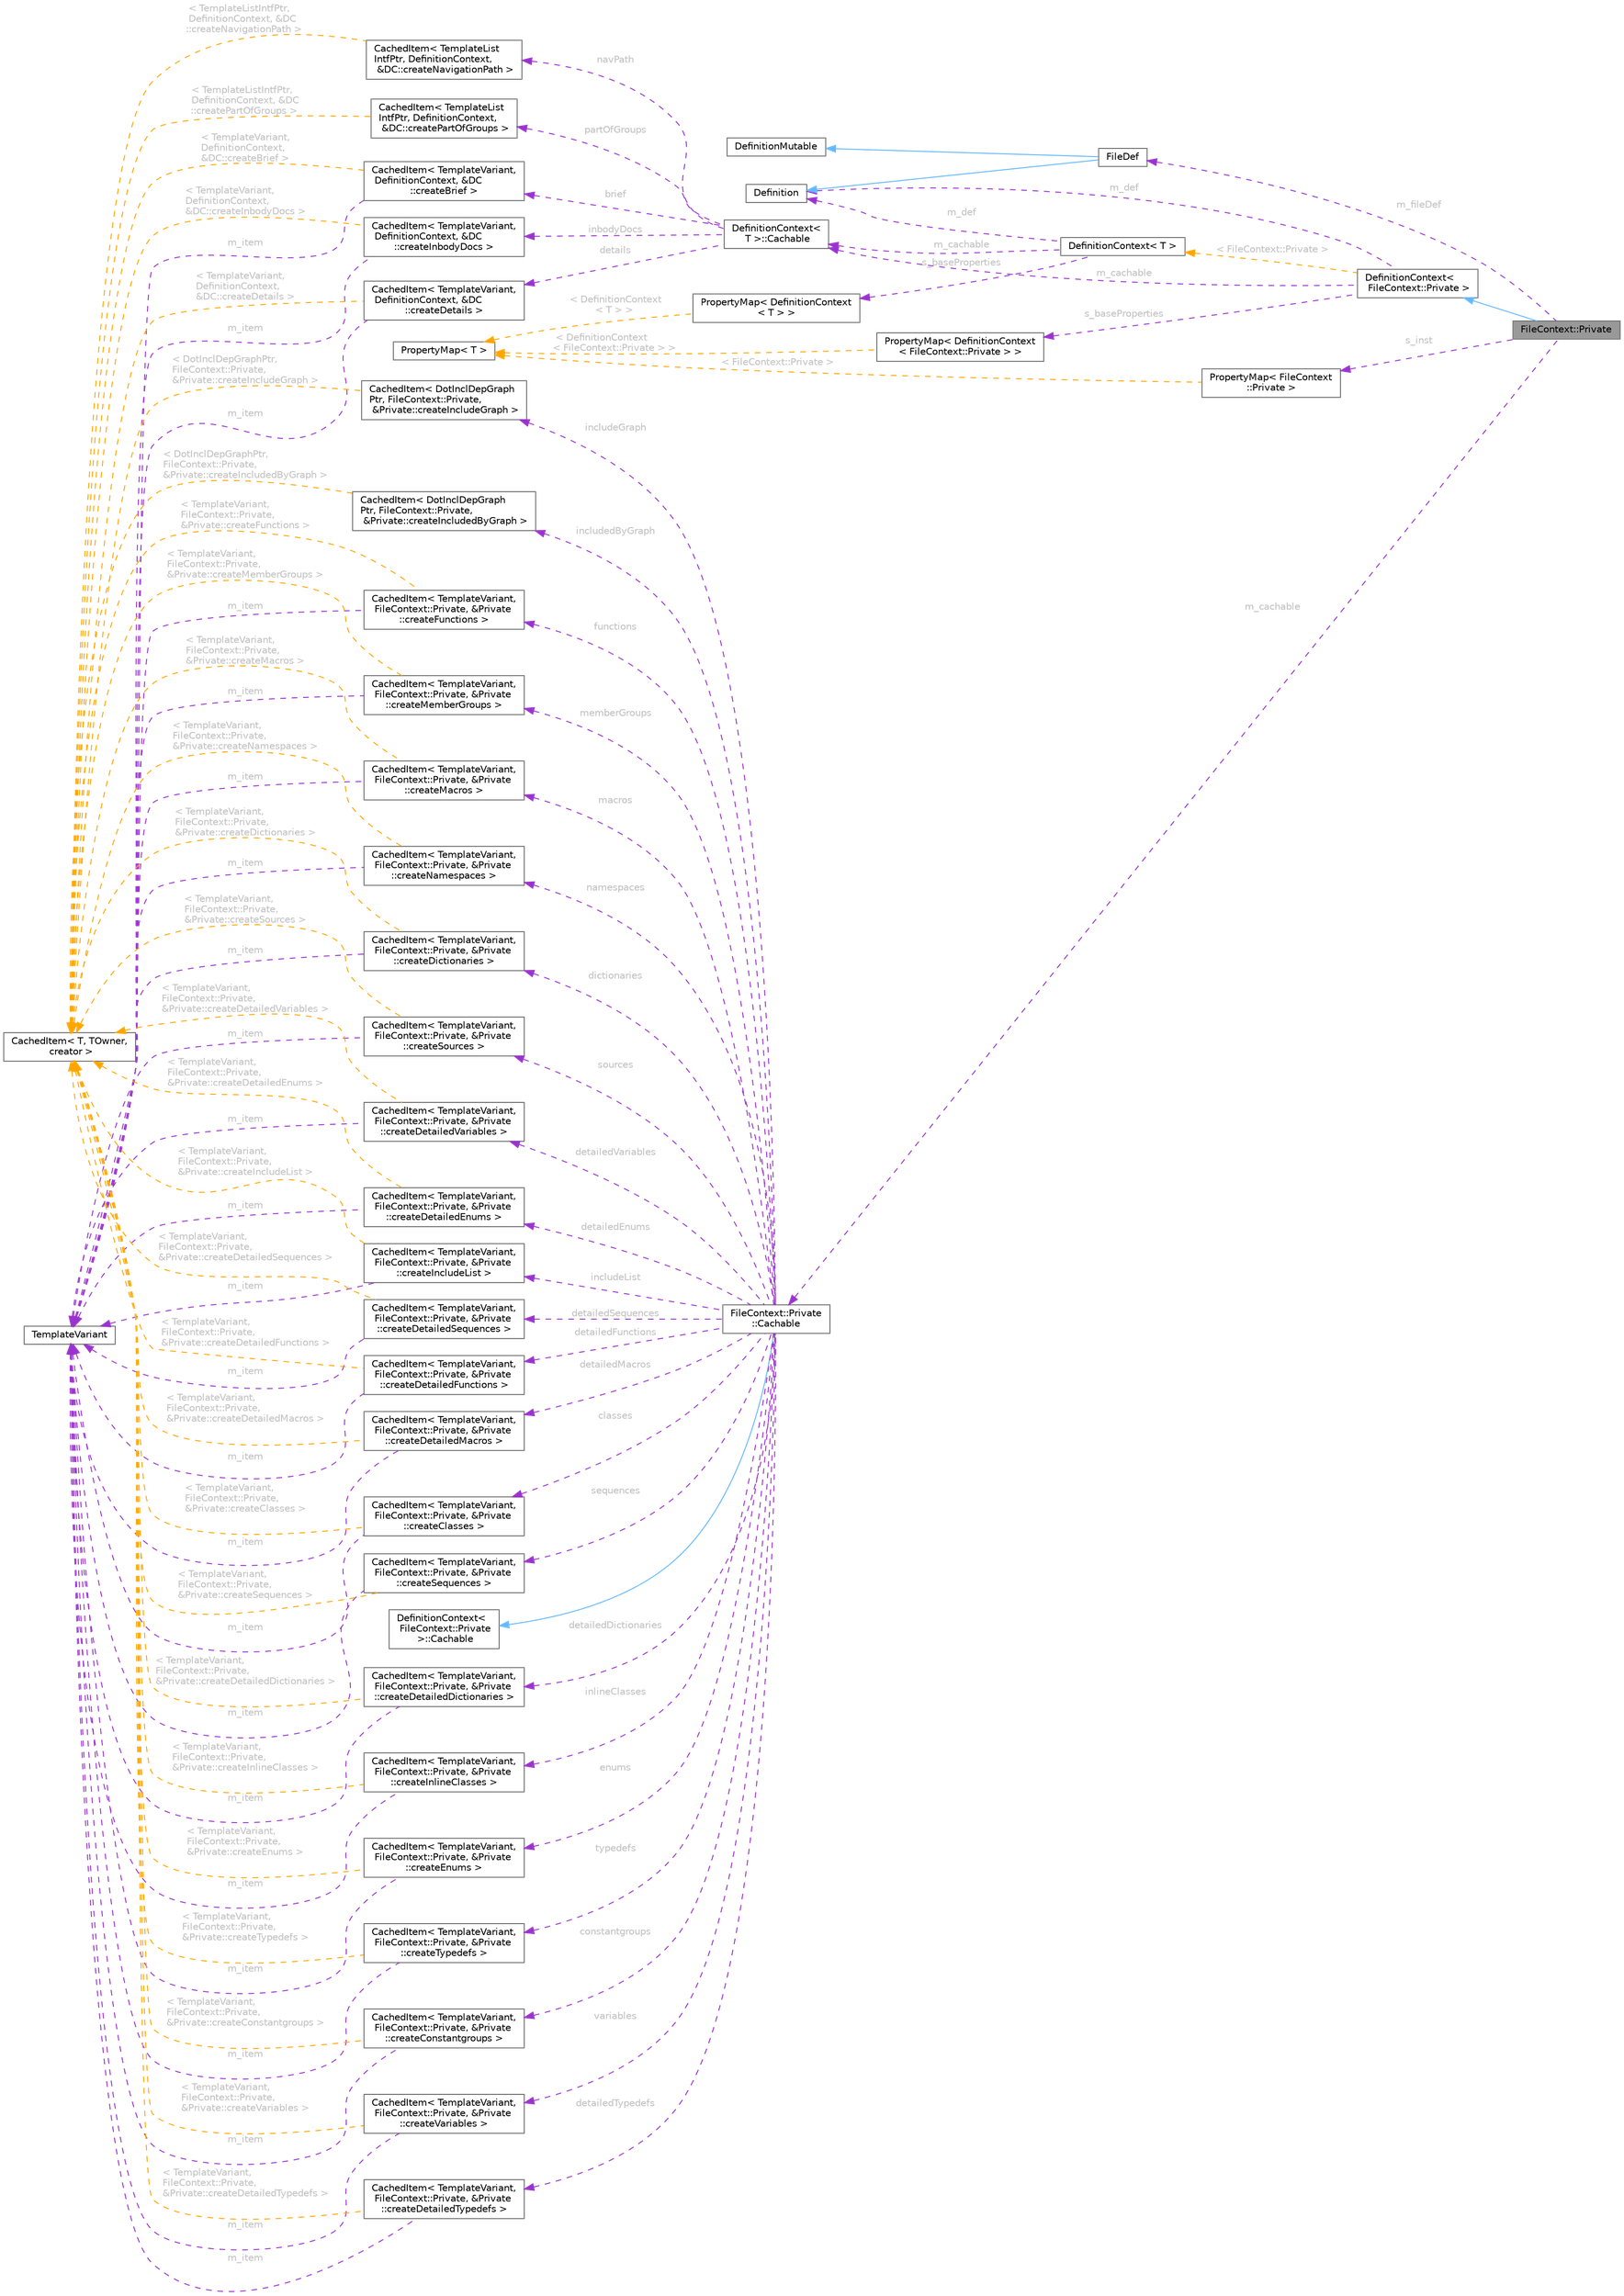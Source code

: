 digraph "FileContext::Private"
{
 // INTERACTIVE_SVG=YES
 // LATEX_PDF_SIZE
  bgcolor="transparent";
  edge [fontname=Helvetica,fontsize=10,labelfontname=Helvetica,labelfontsize=10];
  node [fontname=Helvetica,fontsize=10,shape=box,height=0.2,width=0.4];
  rankdir="LR";
  Node1 [id="Node000001",label="FileContext::Private",height=0.2,width=0.4,color="gray40", fillcolor="grey60", style="filled", fontcolor="black",tooltip=" "];
  Node2 -> Node1 [id="edge1_Node000001_Node000002",dir="back",color="steelblue1",style="solid",tooltip=" "];
  Node2 [id="Node000002",label="DefinitionContext\<\l FileContext::Private \>",height=0.2,width=0.4,color="gray40", fillcolor="white", style="filled",URL="$d6/d49/class_definition_context.html",tooltip=" "];
  Node3 -> Node2 [id="edge2_Node000002_Node000003",dir="back",color="darkorchid3",style="dashed",tooltip=" ",label=" m_cachable",fontcolor="grey" ];
  Node3 [id="Node000003",label="DefinitionContext\<\l T \>::Cachable",height=0.2,width=0.4,color="gray40", fillcolor="white", style="filled",URL="$d9/d7b/struct_definition_context_1_1_cachable.html",tooltip=" "];
  Node4 -> Node3 [id="edge3_Node000003_Node000004",dir="back",color="darkorchid3",style="dashed",tooltip=" ",label=" details",fontcolor="grey" ];
  Node4 [id="Node000004",label="CachedItem\< TemplateVariant,\l DefinitionContext, &DC\l::createDetails \>",height=0.2,width=0.4,color="gray40", fillcolor="white", style="filled",URL="$d7/dc1/class_cached_item.html",tooltip=" "];
  Node5 -> Node4 [id="edge4_Node000004_Node000005",dir="back",color="darkorchid3",style="dashed",tooltip=" ",label=" m_item",fontcolor="grey" ];
  Node5 [id="Node000005",label="TemplateVariant",height=0.2,width=0.4,color="gray40", fillcolor="white", style="filled",URL="$d1/dba/class_template_variant.html",tooltip="Variant type which can hold one value of a fixed set of types."];
  Node6 -> Node4 [id="edge5_Node000004_Node000006",dir="back",color="orange",style="dashed",tooltip=" ",label=" \< TemplateVariant,\l DefinitionContext,\l &DC::createDetails \>",fontcolor="grey" ];
  Node6 [id="Node000006",label="CachedItem\< T, TOwner,\l creator \>",height=0.2,width=0.4,color="gray40", fillcolor="white", style="filled",URL="$d7/dc1/class_cached_item.html",tooltip="Wrapper for data that needs to be cached."];
  Node7 -> Node3 [id="edge6_Node000003_Node000007",dir="back",color="darkorchid3",style="dashed",tooltip=" ",label=" brief",fontcolor="grey" ];
  Node7 [id="Node000007",label="CachedItem\< TemplateVariant,\l DefinitionContext, &DC\l::createBrief \>",height=0.2,width=0.4,color="gray40", fillcolor="white", style="filled",URL="$d7/dc1/class_cached_item.html",tooltip=" "];
  Node5 -> Node7 [id="edge7_Node000007_Node000005",dir="back",color="darkorchid3",style="dashed",tooltip=" ",label=" m_item",fontcolor="grey" ];
  Node6 -> Node7 [id="edge8_Node000007_Node000006",dir="back",color="orange",style="dashed",tooltip=" ",label=" \< TemplateVariant,\l DefinitionContext,\l &DC::createBrief \>",fontcolor="grey" ];
  Node8 -> Node3 [id="edge9_Node000003_Node000008",dir="back",color="darkorchid3",style="dashed",tooltip=" ",label=" inbodyDocs",fontcolor="grey" ];
  Node8 [id="Node000008",label="CachedItem\< TemplateVariant,\l DefinitionContext, &DC\l::createInbodyDocs \>",height=0.2,width=0.4,color="gray40", fillcolor="white", style="filled",URL="$d7/dc1/class_cached_item.html",tooltip=" "];
  Node5 -> Node8 [id="edge10_Node000008_Node000005",dir="back",color="darkorchid3",style="dashed",tooltip=" ",label=" m_item",fontcolor="grey" ];
  Node6 -> Node8 [id="edge11_Node000008_Node000006",dir="back",color="orange",style="dashed",tooltip=" ",label=" \< TemplateVariant,\l DefinitionContext,\l &DC::createInbodyDocs \>",fontcolor="grey" ];
  Node9 -> Node3 [id="edge12_Node000003_Node000009",dir="back",color="darkorchid3",style="dashed",tooltip=" ",label=" navPath",fontcolor="grey" ];
  Node9 [id="Node000009",label="CachedItem\< TemplateList\lIntfPtr, DefinitionContext,\l &DC::createNavigationPath \>",height=0.2,width=0.4,color="gray40", fillcolor="white", style="filled",URL="$d7/dc1/class_cached_item.html",tooltip=" "];
  Node6 -> Node9 [id="edge13_Node000009_Node000006",dir="back",color="orange",style="dashed",tooltip=" ",label=" \< TemplateListIntfPtr,\l DefinitionContext, &DC\l::createNavigationPath \>",fontcolor="grey" ];
  Node10 -> Node3 [id="edge14_Node000003_Node000010",dir="back",color="darkorchid3",style="dashed",tooltip=" ",label=" partOfGroups",fontcolor="grey" ];
  Node10 [id="Node000010",label="CachedItem\< TemplateList\lIntfPtr, DefinitionContext,\l &DC::createPartOfGroups \>",height=0.2,width=0.4,color="gray40", fillcolor="white", style="filled",URL="$d7/dc1/class_cached_item.html",tooltip=" "];
  Node6 -> Node10 [id="edge15_Node000010_Node000006",dir="back",color="orange",style="dashed",tooltip=" ",label=" \< TemplateListIntfPtr,\l DefinitionContext, &DC\l::createPartOfGroups \>",fontcolor="grey" ];
  Node11 -> Node2 [id="edge16_Node000002_Node000011",dir="back",color="darkorchid3",style="dashed",tooltip=" ",label=" m_def",fontcolor="grey" ];
  Node11 [id="Node000011",label="Definition",height=0.2,width=0.4,color="gray40", fillcolor="white", style="filled",URL="$d5/dcc/class_definition.html",tooltip="The common base class of all entity definitions found in the sources."];
  Node12 -> Node2 [id="edge17_Node000002_Node000012",dir="back",color="darkorchid3",style="dashed",tooltip=" ",label=" s_baseProperties",fontcolor="grey" ];
  Node12 [id="Node000012",label="PropertyMap\< DefinitionContext\l\< FileContext::Private \> \>",height=0.2,width=0.4,color="gray40", fillcolor="white", style="filled",URL="$d5/dbf/class_property_map.html",tooltip=" "];
  Node13 -> Node12 [id="edge18_Node000012_Node000013",dir="back",color="orange",style="dashed",tooltip=" ",label=" \< DefinitionContext\l\< FileContext::Private \> \>",fontcolor="grey" ];
  Node13 [id="Node000013",label="PropertyMap\< T \>",height=0.2,width=0.4,color="gray40", fillcolor="white", style="filled",URL="$d5/dbf/class_property_map.html",tooltip="Class representing a mapping of properties and the corresponding getter function."];
  Node14 -> Node2 [id="edge19_Node000002_Node000014",dir="back",color="orange",style="dashed",tooltip=" ",label=" \< FileContext::Private \>",fontcolor="grey" ];
  Node14 [id="Node000014",label="DefinitionContext\< T \>",height=0.2,width=0.4,color="gray40", fillcolor="white", style="filled",URL="$d6/d49/class_definition_context.html",tooltip=" "];
  Node3 -> Node14 [id="edge20_Node000014_Node000003",dir="back",color="darkorchid3",style="dashed",tooltip=" ",label=" m_cachable",fontcolor="grey" ];
  Node11 -> Node14 [id="edge21_Node000014_Node000011",dir="back",color="darkorchid3",style="dashed",tooltip=" ",label=" m_def",fontcolor="grey" ];
  Node15 -> Node14 [id="edge22_Node000014_Node000015",dir="back",color="darkorchid3",style="dashed",tooltip=" ",label=" s_baseProperties",fontcolor="grey" ];
  Node15 [id="Node000015",label="PropertyMap\< DefinitionContext\l\< T \> \>",height=0.2,width=0.4,color="gray40", fillcolor="white", style="filled",URL="$d5/dbf/class_property_map.html",tooltip=" "];
  Node13 -> Node15 [id="edge23_Node000015_Node000013",dir="back",color="orange",style="dashed",tooltip=" ",label=" \< DefinitionContext\l\< T \> \>",fontcolor="grey" ];
  Node16 -> Node1 [id="edge24_Node000001_Node000016",dir="back",color="darkorchid3",style="dashed",tooltip=" ",label=" m_fileDef",fontcolor="grey" ];
  Node16 [id="Node000016",label="FileDef",height=0.2,width=0.4,color="gray40", fillcolor="white", style="filled",URL="$de/db0/class_file_def.html",tooltip="A model of a file symbol."];
  Node17 -> Node16 [id="edge25_Node000016_Node000017",dir="back",color="steelblue1",style="solid",tooltip=" "];
  Node17 [id="Node000017",label="DefinitionMutable",height=0.2,width=0.4,color="gray40", fillcolor="white", style="filled",URL="$d0/d46/class_definition_mutable.html",tooltip=" "];
  Node11 -> Node16 [id="edge26_Node000016_Node000011",dir="back",color="steelblue1",style="solid",tooltip=" "];
  Node18 -> Node1 [id="edge27_Node000001_Node000018",dir="back",color="darkorchid3",style="dashed",tooltip=" ",label=" m_cachable",fontcolor="grey" ];
  Node18 [id="Node000018",label="FileContext::Private\l::Cachable",height=0.2,width=0.4,color="gray40", fillcolor="white", style="filled",URL="$d1/d8e/struct_file_context_1_1_private_1_1_cachable.html",tooltip=" "];
  Node19 -> Node18 [id="edge28_Node000018_Node000019",dir="back",color="steelblue1",style="solid",tooltip=" "];
  Node19 [id="Node000019",label="DefinitionContext\<\l FileContext::Private\l \>::Cachable",height=0.2,width=0.4,color="gray40", fillcolor="white", style="filled",tooltip=" "];
  Node20 -> Node18 [id="edge29_Node000018_Node000020",dir="back",color="darkorchid3",style="dashed",tooltip=" ",label=" includeList",fontcolor="grey" ];
  Node20 [id="Node000020",label="CachedItem\< TemplateVariant,\l FileContext::Private, &Private\l::createIncludeList \>",height=0.2,width=0.4,color="gray40", fillcolor="white", style="filled",URL="$d7/dc1/class_cached_item.html",tooltip=" "];
  Node5 -> Node20 [id="edge30_Node000020_Node000005",dir="back",color="darkorchid3",style="dashed",tooltip=" ",label=" m_item",fontcolor="grey" ];
  Node6 -> Node20 [id="edge31_Node000020_Node000006",dir="back",color="orange",style="dashed",tooltip=" ",label=" \< TemplateVariant,\l FileContext::Private,\l &Private::createIncludeList \>",fontcolor="grey" ];
  Node21 -> Node18 [id="edge32_Node000018_Node000021",dir="back",color="darkorchid3",style="dashed",tooltip=" ",label=" includeGraph",fontcolor="grey" ];
  Node21 [id="Node000021",label="CachedItem\< DotInclDepGraph\lPtr, FileContext::Private,\l &Private::createIncludeGraph \>",height=0.2,width=0.4,color="gray40", fillcolor="white", style="filled",URL="$d7/dc1/class_cached_item.html",tooltip=" "];
  Node6 -> Node21 [id="edge33_Node000021_Node000006",dir="back",color="orange",style="dashed",tooltip=" ",label=" \< DotInclDepGraphPtr,\l FileContext::Private,\l &Private::createIncludeGraph \>",fontcolor="grey" ];
  Node22 -> Node18 [id="edge34_Node000018_Node000022",dir="back",color="darkorchid3",style="dashed",tooltip=" ",label=" includedByGraph",fontcolor="grey" ];
  Node22 [id="Node000022",label="CachedItem\< DotInclDepGraph\lPtr, FileContext::Private,\l &Private::createIncludedByGraph \>",height=0.2,width=0.4,color="gray40", fillcolor="white", style="filled",URL="$d7/dc1/class_cached_item.html",tooltip=" "];
  Node6 -> Node22 [id="edge35_Node000022_Node000006",dir="back",color="orange",style="dashed",tooltip=" ",label=" \< DotInclDepGraphPtr,\l FileContext::Private,\l &Private::createIncludedByGraph \>",fontcolor="grey" ];
  Node23 -> Node18 [id="edge36_Node000018_Node000023",dir="back",color="darkorchid3",style="dashed",tooltip=" ",label=" sources",fontcolor="grey" ];
  Node23 [id="Node000023",label="CachedItem\< TemplateVariant,\l FileContext::Private, &Private\l::createSources \>",height=0.2,width=0.4,color="gray40", fillcolor="white", style="filled",URL="$d7/dc1/class_cached_item.html",tooltip=" "];
  Node5 -> Node23 [id="edge37_Node000023_Node000005",dir="back",color="darkorchid3",style="dashed",tooltip=" ",label=" m_item",fontcolor="grey" ];
  Node6 -> Node23 [id="edge38_Node000023_Node000006",dir="back",color="orange",style="dashed",tooltip=" ",label=" \< TemplateVariant,\l FileContext::Private,\l &Private::createSources \>",fontcolor="grey" ];
  Node24 -> Node18 [id="edge39_Node000018_Node000024",dir="back",color="darkorchid3",style="dashed",tooltip=" ",label=" classes",fontcolor="grey" ];
  Node24 [id="Node000024",label="CachedItem\< TemplateVariant,\l FileContext::Private, &Private\l::createClasses \>",height=0.2,width=0.4,color="gray40", fillcolor="white", style="filled",URL="$d7/dc1/class_cached_item.html",tooltip=" "];
  Node5 -> Node24 [id="edge40_Node000024_Node000005",dir="back",color="darkorchid3",style="dashed",tooltip=" ",label=" m_item",fontcolor="grey" ];
  Node6 -> Node24 [id="edge41_Node000024_Node000006",dir="back",color="orange",style="dashed",tooltip=" ",label=" \< TemplateVariant,\l FileContext::Private,\l &Private::createClasses \>",fontcolor="grey" ];
  Node25 -> Node18 [id="edge42_Node000018_Node000025",dir="back",color="darkorchid3",style="dashed",tooltip=" ",label=" namespaces",fontcolor="grey" ];
  Node25 [id="Node000025",label="CachedItem\< TemplateVariant,\l FileContext::Private, &Private\l::createNamespaces \>",height=0.2,width=0.4,color="gray40", fillcolor="white", style="filled",URL="$d7/dc1/class_cached_item.html",tooltip=" "];
  Node5 -> Node25 [id="edge43_Node000025_Node000005",dir="back",color="darkorchid3",style="dashed",tooltip=" ",label=" m_item",fontcolor="grey" ];
  Node6 -> Node25 [id="edge44_Node000025_Node000006",dir="back",color="orange",style="dashed",tooltip=" ",label=" \< TemplateVariant,\l FileContext::Private,\l &Private::createNamespaces \>",fontcolor="grey" ];
  Node26 -> Node18 [id="edge45_Node000018_Node000026",dir="back",color="darkorchid3",style="dashed",tooltip=" ",label=" constantgroups",fontcolor="grey" ];
  Node26 [id="Node000026",label="CachedItem\< TemplateVariant,\l FileContext::Private, &Private\l::createConstantgroups \>",height=0.2,width=0.4,color="gray40", fillcolor="white", style="filled",URL="$d7/dc1/class_cached_item.html",tooltip=" "];
  Node5 -> Node26 [id="edge46_Node000026_Node000005",dir="back",color="darkorchid3",style="dashed",tooltip=" ",label=" m_item",fontcolor="grey" ];
  Node6 -> Node26 [id="edge47_Node000026_Node000006",dir="back",color="orange",style="dashed",tooltip=" ",label=" \< TemplateVariant,\l FileContext::Private,\l &Private::createConstantgroups \>",fontcolor="grey" ];
  Node27 -> Node18 [id="edge48_Node000018_Node000027",dir="back",color="darkorchid3",style="dashed",tooltip=" ",label=" macros",fontcolor="grey" ];
  Node27 [id="Node000027",label="CachedItem\< TemplateVariant,\l FileContext::Private, &Private\l::createMacros \>",height=0.2,width=0.4,color="gray40", fillcolor="white", style="filled",URL="$d7/dc1/class_cached_item.html",tooltip=" "];
  Node5 -> Node27 [id="edge49_Node000027_Node000005",dir="back",color="darkorchid3",style="dashed",tooltip=" ",label=" m_item",fontcolor="grey" ];
  Node6 -> Node27 [id="edge50_Node000027_Node000006",dir="back",color="orange",style="dashed",tooltip=" ",label=" \< TemplateVariant,\l FileContext::Private,\l &Private::createMacros \>",fontcolor="grey" ];
  Node28 -> Node18 [id="edge51_Node000018_Node000028",dir="back",color="darkorchid3",style="dashed",tooltip=" ",label=" typedefs",fontcolor="grey" ];
  Node28 [id="Node000028",label="CachedItem\< TemplateVariant,\l FileContext::Private, &Private\l::createTypedefs \>",height=0.2,width=0.4,color="gray40", fillcolor="white", style="filled",URL="$d7/dc1/class_cached_item.html",tooltip=" "];
  Node5 -> Node28 [id="edge52_Node000028_Node000005",dir="back",color="darkorchid3",style="dashed",tooltip=" ",label=" m_item",fontcolor="grey" ];
  Node6 -> Node28 [id="edge53_Node000028_Node000006",dir="back",color="orange",style="dashed",tooltip=" ",label=" \< TemplateVariant,\l FileContext::Private,\l &Private::createTypedefs \>",fontcolor="grey" ];
  Node29 -> Node18 [id="edge54_Node000018_Node000029",dir="back",color="darkorchid3",style="dashed",tooltip=" ",label=" sequences",fontcolor="grey" ];
  Node29 [id="Node000029",label="CachedItem\< TemplateVariant,\l FileContext::Private, &Private\l::createSequences \>",height=0.2,width=0.4,color="gray40", fillcolor="white", style="filled",URL="$d7/dc1/class_cached_item.html",tooltip=" "];
  Node5 -> Node29 [id="edge55_Node000029_Node000005",dir="back",color="darkorchid3",style="dashed",tooltip=" ",label=" m_item",fontcolor="grey" ];
  Node6 -> Node29 [id="edge56_Node000029_Node000006",dir="back",color="orange",style="dashed",tooltip=" ",label=" \< TemplateVariant,\l FileContext::Private,\l &Private::createSequences \>",fontcolor="grey" ];
  Node30 -> Node18 [id="edge57_Node000018_Node000030",dir="back",color="darkorchid3",style="dashed",tooltip=" ",label=" dictionaries",fontcolor="grey" ];
  Node30 [id="Node000030",label="CachedItem\< TemplateVariant,\l FileContext::Private, &Private\l::createDictionaries \>",height=0.2,width=0.4,color="gray40", fillcolor="white", style="filled",URL="$d7/dc1/class_cached_item.html",tooltip=" "];
  Node5 -> Node30 [id="edge58_Node000030_Node000005",dir="back",color="darkorchid3",style="dashed",tooltip=" ",label=" m_item",fontcolor="grey" ];
  Node6 -> Node30 [id="edge59_Node000030_Node000006",dir="back",color="orange",style="dashed",tooltip=" ",label=" \< TemplateVariant,\l FileContext::Private,\l &Private::createDictionaries \>",fontcolor="grey" ];
  Node31 -> Node18 [id="edge60_Node000018_Node000031",dir="back",color="darkorchid3",style="dashed",tooltip=" ",label=" enums",fontcolor="grey" ];
  Node31 [id="Node000031",label="CachedItem\< TemplateVariant,\l FileContext::Private, &Private\l::createEnums \>",height=0.2,width=0.4,color="gray40", fillcolor="white", style="filled",URL="$d7/dc1/class_cached_item.html",tooltip=" "];
  Node5 -> Node31 [id="edge61_Node000031_Node000005",dir="back",color="darkorchid3",style="dashed",tooltip=" ",label=" m_item",fontcolor="grey" ];
  Node6 -> Node31 [id="edge62_Node000031_Node000006",dir="back",color="orange",style="dashed",tooltip=" ",label=" \< TemplateVariant,\l FileContext::Private,\l &Private::createEnums \>",fontcolor="grey" ];
  Node32 -> Node18 [id="edge63_Node000018_Node000032",dir="back",color="darkorchid3",style="dashed",tooltip=" ",label=" functions",fontcolor="grey" ];
  Node32 [id="Node000032",label="CachedItem\< TemplateVariant,\l FileContext::Private, &Private\l::createFunctions \>",height=0.2,width=0.4,color="gray40", fillcolor="white", style="filled",URL="$d7/dc1/class_cached_item.html",tooltip=" "];
  Node5 -> Node32 [id="edge64_Node000032_Node000005",dir="back",color="darkorchid3",style="dashed",tooltip=" ",label=" m_item",fontcolor="grey" ];
  Node6 -> Node32 [id="edge65_Node000032_Node000006",dir="back",color="orange",style="dashed",tooltip=" ",label=" \< TemplateVariant,\l FileContext::Private,\l &Private::createFunctions \>",fontcolor="grey" ];
  Node33 -> Node18 [id="edge66_Node000018_Node000033",dir="back",color="darkorchid3",style="dashed",tooltip=" ",label=" variables",fontcolor="grey" ];
  Node33 [id="Node000033",label="CachedItem\< TemplateVariant,\l FileContext::Private, &Private\l::createVariables \>",height=0.2,width=0.4,color="gray40", fillcolor="white", style="filled",URL="$d7/dc1/class_cached_item.html",tooltip=" "];
  Node5 -> Node33 [id="edge67_Node000033_Node000005",dir="back",color="darkorchid3",style="dashed",tooltip=" ",label=" m_item",fontcolor="grey" ];
  Node6 -> Node33 [id="edge68_Node000033_Node000006",dir="back",color="orange",style="dashed",tooltip=" ",label=" \< TemplateVariant,\l FileContext::Private,\l &Private::createVariables \>",fontcolor="grey" ];
  Node34 -> Node18 [id="edge69_Node000018_Node000034",dir="back",color="darkorchid3",style="dashed",tooltip=" ",label=" memberGroups",fontcolor="grey" ];
  Node34 [id="Node000034",label="CachedItem\< TemplateVariant,\l FileContext::Private, &Private\l::createMemberGroups \>",height=0.2,width=0.4,color="gray40", fillcolor="white", style="filled",URL="$d7/dc1/class_cached_item.html",tooltip=" "];
  Node5 -> Node34 [id="edge70_Node000034_Node000005",dir="back",color="darkorchid3",style="dashed",tooltip=" ",label=" m_item",fontcolor="grey" ];
  Node6 -> Node34 [id="edge71_Node000034_Node000006",dir="back",color="orange",style="dashed",tooltip=" ",label=" \< TemplateVariant,\l FileContext::Private,\l &Private::createMemberGroups \>",fontcolor="grey" ];
  Node35 -> Node18 [id="edge72_Node000018_Node000035",dir="back",color="darkorchid3",style="dashed",tooltip=" ",label=" detailedMacros",fontcolor="grey" ];
  Node35 [id="Node000035",label="CachedItem\< TemplateVariant,\l FileContext::Private, &Private\l::createDetailedMacros \>",height=0.2,width=0.4,color="gray40", fillcolor="white", style="filled",URL="$d7/dc1/class_cached_item.html",tooltip=" "];
  Node5 -> Node35 [id="edge73_Node000035_Node000005",dir="back",color="darkorchid3",style="dashed",tooltip=" ",label=" m_item",fontcolor="grey" ];
  Node6 -> Node35 [id="edge74_Node000035_Node000006",dir="back",color="orange",style="dashed",tooltip=" ",label=" \< TemplateVariant,\l FileContext::Private,\l &Private::createDetailedMacros \>",fontcolor="grey" ];
  Node36 -> Node18 [id="edge75_Node000018_Node000036",dir="back",color="darkorchid3",style="dashed",tooltip=" ",label=" detailedTypedefs",fontcolor="grey" ];
  Node36 [id="Node000036",label="CachedItem\< TemplateVariant,\l FileContext::Private, &Private\l::createDetailedTypedefs \>",height=0.2,width=0.4,color="gray40", fillcolor="white", style="filled",URL="$d7/dc1/class_cached_item.html",tooltip=" "];
  Node5 -> Node36 [id="edge76_Node000036_Node000005",dir="back",color="darkorchid3",style="dashed",tooltip=" ",label=" m_item",fontcolor="grey" ];
  Node6 -> Node36 [id="edge77_Node000036_Node000006",dir="back",color="orange",style="dashed",tooltip=" ",label=" \< TemplateVariant,\l FileContext::Private,\l &Private::createDetailedTypedefs \>",fontcolor="grey" ];
  Node37 -> Node18 [id="edge78_Node000018_Node000037",dir="back",color="darkorchid3",style="dashed",tooltip=" ",label=" detailedSequences",fontcolor="grey" ];
  Node37 [id="Node000037",label="CachedItem\< TemplateVariant,\l FileContext::Private, &Private\l::createDetailedSequences \>",height=0.2,width=0.4,color="gray40", fillcolor="white", style="filled",URL="$d7/dc1/class_cached_item.html",tooltip=" "];
  Node5 -> Node37 [id="edge79_Node000037_Node000005",dir="back",color="darkorchid3",style="dashed",tooltip=" ",label=" m_item",fontcolor="grey" ];
  Node6 -> Node37 [id="edge80_Node000037_Node000006",dir="back",color="orange",style="dashed",tooltip=" ",label=" \< TemplateVariant,\l FileContext::Private,\l &Private::createDetailedSequences \>",fontcolor="grey" ];
  Node38 -> Node18 [id="edge81_Node000018_Node000038",dir="back",color="darkorchid3",style="dashed",tooltip=" ",label=" detailedDictionaries",fontcolor="grey" ];
  Node38 [id="Node000038",label="CachedItem\< TemplateVariant,\l FileContext::Private, &Private\l::createDetailedDictionaries \>",height=0.2,width=0.4,color="gray40", fillcolor="white", style="filled",URL="$d7/dc1/class_cached_item.html",tooltip=" "];
  Node5 -> Node38 [id="edge82_Node000038_Node000005",dir="back",color="darkorchid3",style="dashed",tooltip=" ",label=" m_item",fontcolor="grey" ];
  Node6 -> Node38 [id="edge83_Node000038_Node000006",dir="back",color="orange",style="dashed",tooltip=" ",label=" \< TemplateVariant,\l FileContext::Private,\l &Private::createDetailedDictionaries \>",fontcolor="grey" ];
  Node39 -> Node18 [id="edge84_Node000018_Node000039",dir="back",color="darkorchid3",style="dashed",tooltip=" ",label=" detailedEnums",fontcolor="grey" ];
  Node39 [id="Node000039",label="CachedItem\< TemplateVariant,\l FileContext::Private, &Private\l::createDetailedEnums \>",height=0.2,width=0.4,color="gray40", fillcolor="white", style="filled",URL="$d7/dc1/class_cached_item.html",tooltip=" "];
  Node5 -> Node39 [id="edge85_Node000039_Node000005",dir="back",color="darkorchid3",style="dashed",tooltip=" ",label=" m_item",fontcolor="grey" ];
  Node6 -> Node39 [id="edge86_Node000039_Node000006",dir="back",color="orange",style="dashed",tooltip=" ",label=" \< TemplateVariant,\l FileContext::Private,\l &Private::createDetailedEnums \>",fontcolor="grey" ];
  Node40 -> Node18 [id="edge87_Node000018_Node000040",dir="back",color="darkorchid3",style="dashed",tooltip=" ",label=" detailedFunctions",fontcolor="grey" ];
  Node40 [id="Node000040",label="CachedItem\< TemplateVariant,\l FileContext::Private, &Private\l::createDetailedFunctions \>",height=0.2,width=0.4,color="gray40", fillcolor="white", style="filled",URL="$d7/dc1/class_cached_item.html",tooltip=" "];
  Node5 -> Node40 [id="edge88_Node000040_Node000005",dir="back",color="darkorchid3",style="dashed",tooltip=" ",label=" m_item",fontcolor="grey" ];
  Node6 -> Node40 [id="edge89_Node000040_Node000006",dir="back",color="orange",style="dashed",tooltip=" ",label=" \< TemplateVariant,\l FileContext::Private,\l &Private::createDetailedFunctions \>",fontcolor="grey" ];
  Node41 -> Node18 [id="edge90_Node000018_Node000041",dir="back",color="darkorchid3",style="dashed",tooltip=" ",label=" detailedVariables",fontcolor="grey" ];
  Node41 [id="Node000041",label="CachedItem\< TemplateVariant,\l FileContext::Private, &Private\l::createDetailedVariables \>",height=0.2,width=0.4,color="gray40", fillcolor="white", style="filled",URL="$d7/dc1/class_cached_item.html",tooltip=" "];
  Node5 -> Node41 [id="edge91_Node000041_Node000005",dir="back",color="darkorchid3",style="dashed",tooltip=" ",label=" m_item",fontcolor="grey" ];
  Node6 -> Node41 [id="edge92_Node000041_Node000006",dir="back",color="orange",style="dashed",tooltip=" ",label=" \< TemplateVariant,\l FileContext::Private,\l &Private::createDetailedVariables \>",fontcolor="grey" ];
  Node42 -> Node18 [id="edge93_Node000018_Node000042",dir="back",color="darkorchid3",style="dashed",tooltip=" ",label=" inlineClasses",fontcolor="grey" ];
  Node42 [id="Node000042",label="CachedItem\< TemplateVariant,\l FileContext::Private, &Private\l::createInlineClasses \>",height=0.2,width=0.4,color="gray40", fillcolor="white", style="filled",URL="$d7/dc1/class_cached_item.html",tooltip=" "];
  Node5 -> Node42 [id="edge94_Node000042_Node000005",dir="back",color="darkorchid3",style="dashed",tooltip=" ",label=" m_item",fontcolor="grey" ];
  Node6 -> Node42 [id="edge95_Node000042_Node000006",dir="back",color="orange",style="dashed",tooltip=" ",label=" \< TemplateVariant,\l FileContext::Private,\l &Private::createInlineClasses \>",fontcolor="grey" ];
  Node43 -> Node1 [id="edge96_Node000001_Node000043",dir="back",color="darkorchid3",style="dashed",tooltip=" ",label=" s_inst",fontcolor="grey" ];
  Node43 [id="Node000043",label="PropertyMap\< FileContext\l::Private \>",height=0.2,width=0.4,color="gray40", fillcolor="white", style="filled",URL="$d5/dbf/class_property_map.html",tooltip=" "];
  Node13 -> Node43 [id="edge97_Node000043_Node000013",dir="back",color="orange",style="dashed",tooltip=" ",label=" \< FileContext::Private \>",fontcolor="grey" ];
}
